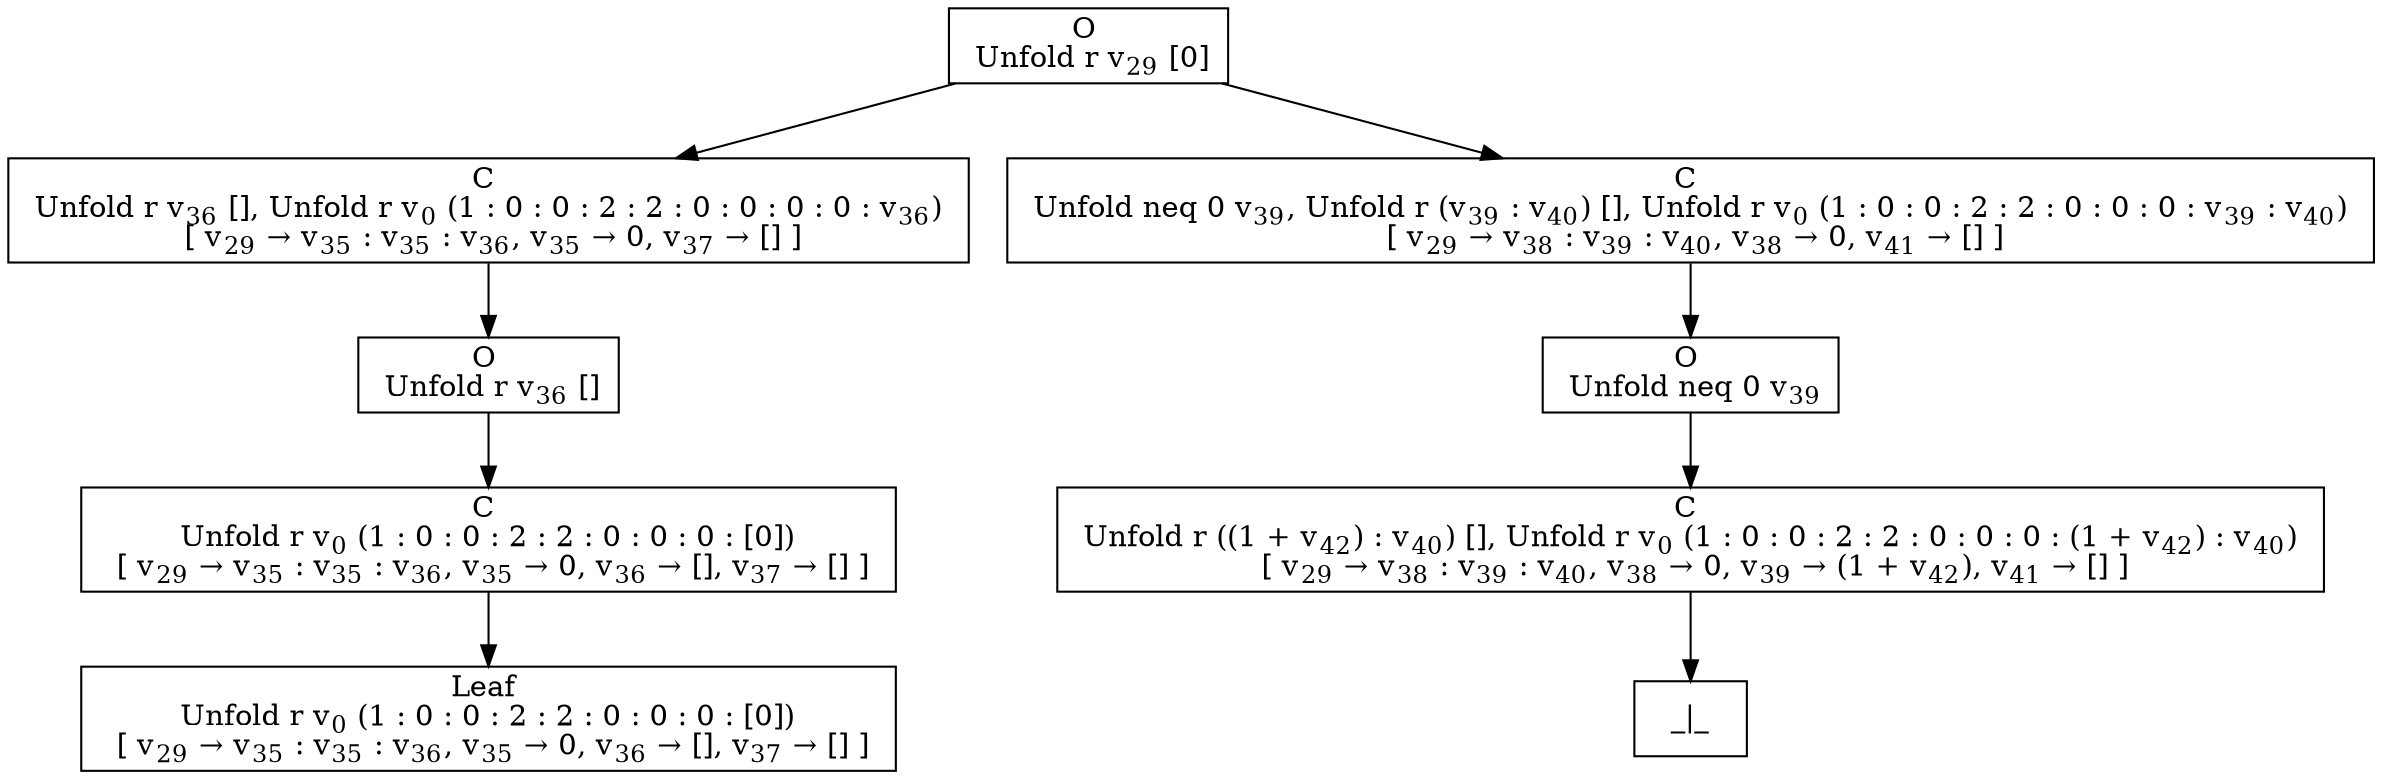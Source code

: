 digraph {
    graph [rankdir=TB
          ,bgcolor=transparent];
    node [shape=box
         ,fillcolor=white
         ,style=filled];
    0 [label=<O <BR/> Unfold r v<SUB>29</SUB> [0]>];
    1 [label=<C <BR/> Unfold r v<SUB>36</SUB> [], Unfold r v<SUB>0</SUB> (1 : 0 : 0 : 2 : 2 : 0 : 0 : 0 : 0 : v<SUB>36</SUB>) <BR/>  [ v<SUB>29</SUB> &rarr; v<SUB>35</SUB> : v<SUB>35</SUB> : v<SUB>36</SUB>, v<SUB>35</SUB> &rarr; 0, v<SUB>37</SUB> &rarr; [] ] >];
    2 [label=<C <BR/> Unfold neq 0 v<SUB>39</SUB>, Unfold r (v<SUB>39</SUB> : v<SUB>40</SUB>) [], Unfold r v<SUB>0</SUB> (1 : 0 : 0 : 2 : 2 : 0 : 0 : 0 : v<SUB>39</SUB> : v<SUB>40</SUB>) <BR/>  [ v<SUB>29</SUB> &rarr; v<SUB>38</SUB> : v<SUB>39</SUB> : v<SUB>40</SUB>, v<SUB>38</SUB> &rarr; 0, v<SUB>41</SUB> &rarr; [] ] >];
    3 [label=<O <BR/> Unfold r v<SUB>36</SUB> []>];
    4 [label=<C <BR/> Unfold r v<SUB>0</SUB> (1 : 0 : 0 : 2 : 2 : 0 : 0 : 0 : [0]) <BR/>  [ v<SUB>29</SUB> &rarr; v<SUB>35</SUB> : v<SUB>35</SUB> : v<SUB>36</SUB>, v<SUB>35</SUB> &rarr; 0, v<SUB>36</SUB> &rarr; [], v<SUB>37</SUB> &rarr; [] ] >];
    5 [label=<Leaf <BR/> Unfold r v<SUB>0</SUB> (1 : 0 : 0 : 2 : 2 : 0 : 0 : 0 : [0]) <BR/>  [ v<SUB>29</SUB> &rarr; v<SUB>35</SUB> : v<SUB>35</SUB> : v<SUB>36</SUB>, v<SUB>35</SUB> &rarr; 0, v<SUB>36</SUB> &rarr; [], v<SUB>37</SUB> &rarr; [] ] >];
    6 [label=<O <BR/> Unfold neq 0 v<SUB>39</SUB>>];
    7 [label=<C <BR/> Unfold r ((1 + v<SUB>42</SUB>) : v<SUB>40</SUB>) [], Unfold r v<SUB>0</SUB> (1 : 0 : 0 : 2 : 2 : 0 : 0 : 0 : (1 + v<SUB>42</SUB>) : v<SUB>40</SUB>) <BR/>  [ v<SUB>29</SUB> &rarr; v<SUB>38</SUB> : v<SUB>39</SUB> : v<SUB>40</SUB>, v<SUB>38</SUB> &rarr; 0, v<SUB>39</SUB> &rarr; (1 + v<SUB>42</SUB>), v<SUB>41</SUB> &rarr; [] ] >];
    8 [label=<_|_>];
    0 -> 1 [label=""];
    0 -> 2 [label=""];
    1 -> 3 [label=""];
    2 -> 6 [label=""];
    3 -> 4 [label=""];
    4 -> 5 [label=""];
    6 -> 7 [label=""];
    7 -> 8 [label=""];
}